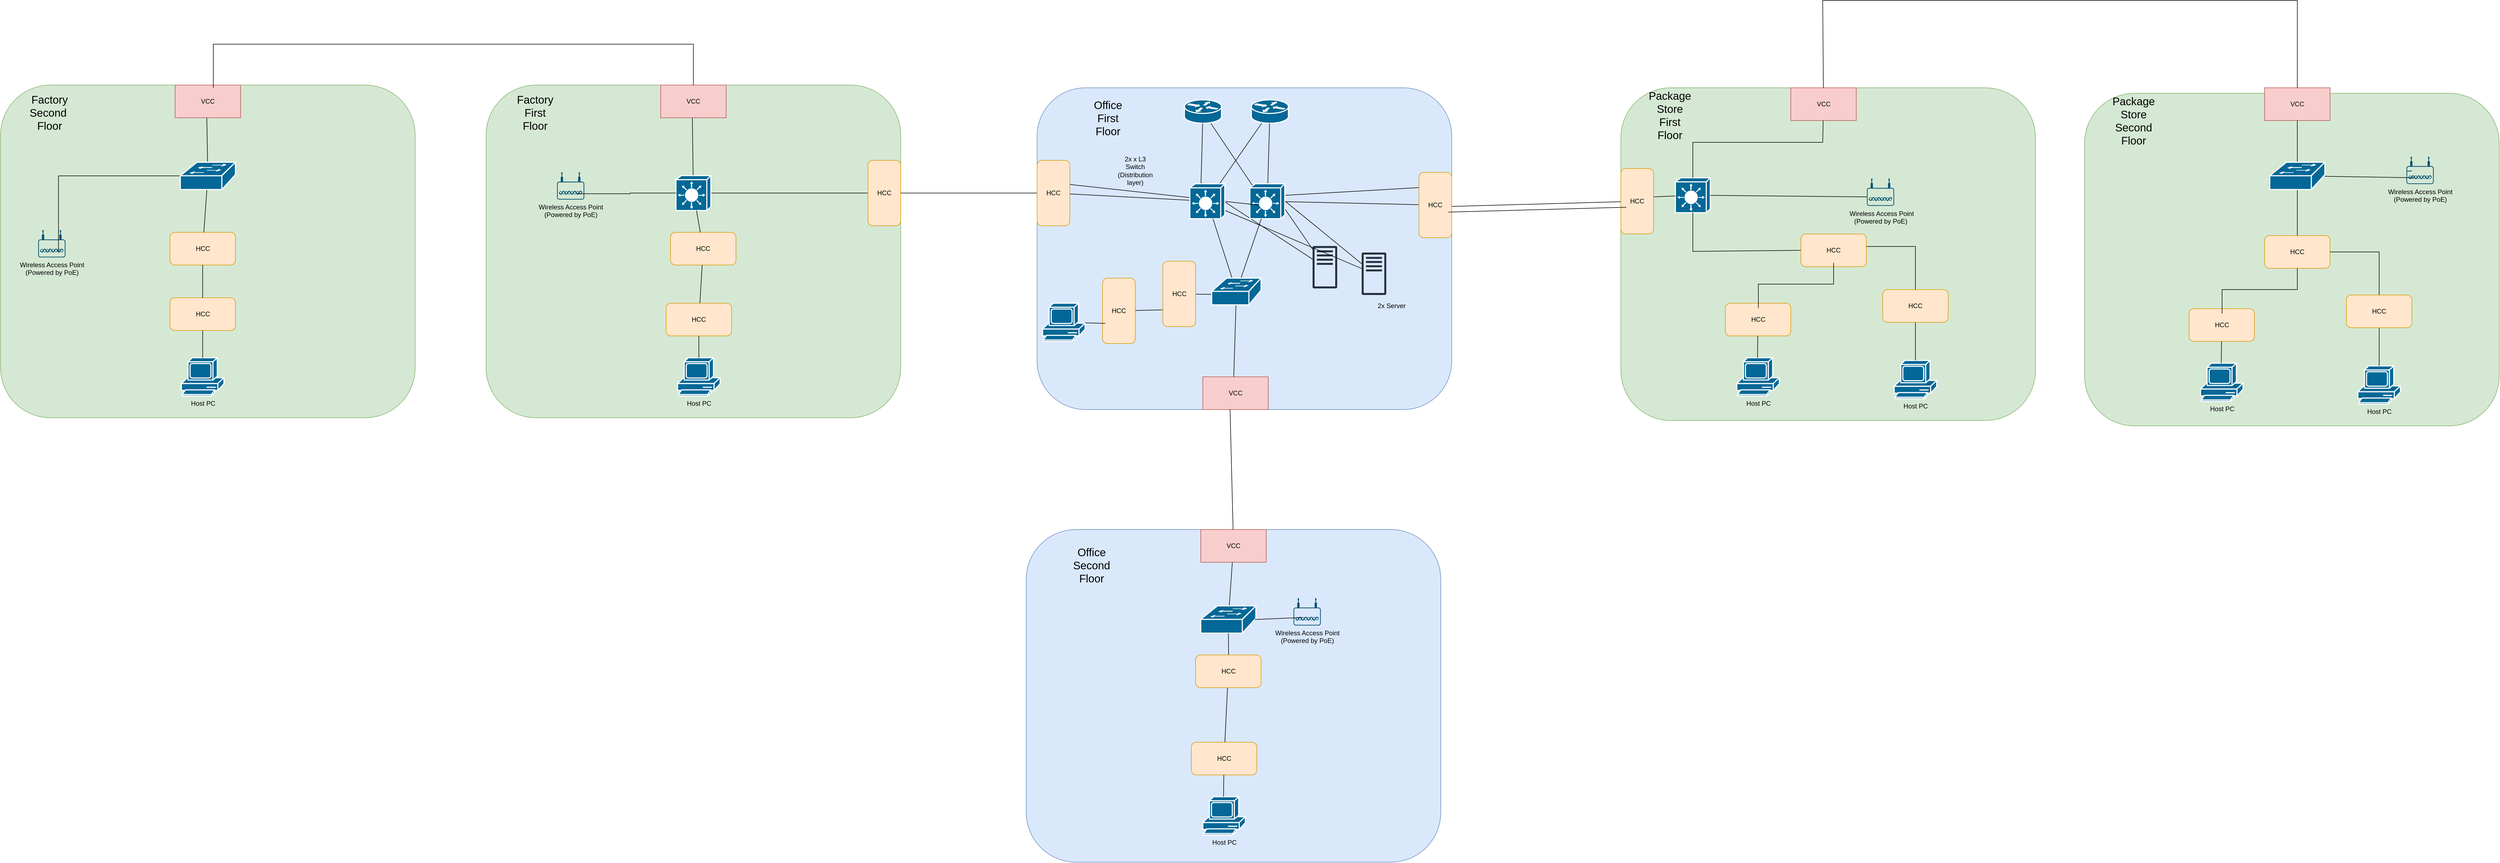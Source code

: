 <mxfile version="24.7.12">
  <diagram name="Page-1" id="TVCrLy3x2SfaSbbehY96">
    <mxGraphModel dx="4296" dy="1652" grid="1" gridSize="10" guides="1" tooltips="1" connect="1" arrows="1" fold="1" page="1" pageScale="1" pageWidth="827" pageHeight="1169" math="0" shadow="0">
      <root>
        <mxCell id="0" />
        <mxCell id="1" parent="0" />
        <mxCell id="3x_LlH8_5D73zO7Ssh2H-61" value="" style="rounded=1;whiteSpace=wrap;html=1;fillColor=#dae8fc;strokeColor=#6c8ebf;" parent="1" vertex="1">
          <mxGeometry x="-730" y="710" width="760" height="610" as="geometry" />
        </mxCell>
        <mxCell id="3x_LlH8_5D73zO7Ssh2H-1" value="" style="rounded=1;whiteSpace=wrap;html=1;fillColor=#dae8fc;strokeColor=#6c8ebf;" parent="1" vertex="1">
          <mxGeometry x="-710" y="-100" width="760" height="590" as="geometry" />
        </mxCell>
        <mxCell id="3x_LlH8_5D73zO7Ssh2H-3" value="" style="shape=mxgraph.cisco.routers.router;sketch=0;html=1;pointerEvents=1;dashed=0;fillColor=#036897;strokeColor=#ffffff;strokeWidth=2;verticalLabelPosition=bottom;verticalAlign=top;align=center;outlineConnect=0;" parent="1" vertex="1">
          <mxGeometry x="-317.3" y="-78" width="68" height="43" as="geometry" />
        </mxCell>
        <mxCell id="3x_LlH8_5D73zO7Ssh2H-7" value="2x x L3 Switch (Distribution layer)" style="text;html=1;strokeColor=none;fillColor=none;align=center;verticalAlign=middle;whiteSpace=wrap;rounded=0;" parent="1" vertex="1">
          <mxGeometry x="-560" y="36.5" width="60" height="30" as="geometry" />
        </mxCell>
        <mxCell id="3x_LlH8_5D73zO7Ssh2H-8" value="" style="endArrow=none;html=1;rounded=0;" parent="1" source="3x_LlH8_5D73zO7Ssh2H-5" target="3x_LlH8_5D73zO7Ssh2H-3" edge="1">
          <mxGeometry width="50" height="50" relative="1" as="geometry">
            <mxPoint x="-290" y="86.5" as="sourcePoint" />
            <mxPoint x="-240" y="36.5" as="targetPoint" />
          </mxGeometry>
        </mxCell>
        <mxCell id="3x_LlH8_5D73zO7Ssh2H-9" value="" style="endArrow=none;html=1;rounded=0;" parent="1" source="3x_LlH8_5D73zO7Ssh2H-6" target="3x_LlH8_5D73zO7Ssh2H-3" edge="1">
          <mxGeometry width="50" height="50" relative="1" as="geometry">
            <mxPoint x="-400" y="76" as="sourcePoint" />
            <mxPoint x="-350" y="26" as="targetPoint" />
          </mxGeometry>
        </mxCell>
        <mxCell id="3x_LlH8_5D73zO7Ssh2H-10" value="" style="sketch=0;outlineConnect=0;fontColor=#232F3E;gradientColor=none;fillColor=#232F3D;strokeColor=none;dashed=0;verticalLabelPosition=bottom;verticalAlign=top;align=center;html=1;fontSize=12;fontStyle=0;aspect=fixed;pointerEvents=1;shape=mxgraph.aws4.traditional_server;" parent="1" vertex="1">
          <mxGeometry x="-115" y="202" width="45" height="78" as="geometry" />
        </mxCell>
        <mxCell id="3x_LlH8_5D73zO7Ssh2H-11" value="" style="sketch=0;outlineConnect=0;fontColor=#232F3E;gradientColor=none;fillColor=#232F3D;strokeColor=none;dashed=0;verticalLabelPosition=bottom;verticalAlign=top;align=center;html=1;fontSize=12;fontStyle=0;aspect=fixed;pointerEvents=1;shape=mxgraph.aws4.traditional_server;" parent="1" vertex="1">
          <mxGeometry x="-205" y="190" width="45" height="78" as="geometry" />
        </mxCell>
        <mxCell id="3x_LlH8_5D73zO7Ssh2H-13" value="" style="endArrow=none;html=1;rounded=0;" parent="1" target="3x_LlH8_5D73zO7Ssh2H-10" edge="1">
          <mxGeometry width="50" height="50" relative="1" as="geometry">
            <mxPoint x="-265" y="100" as="sourcePoint" />
            <mxPoint x="-215" y="50" as="targetPoint" />
          </mxGeometry>
        </mxCell>
        <mxCell id="3x_LlH8_5D73zO7Ssh2H-14" value="" style="endArrow=none;html=1;rounded=0;" parent="1" target="3x_LlH8_5D73zO7Ssh2H-11" edge="1">
          <mxGeometry width="50" height="50" relative="1" as="geometry">
            <mxPoint x="-380" y="100" as="sourcePoint" />
            <mxPoint x="-330" y="50" as="targetPoint" />
          </mxGeometry>
        </mxCell>
        <mxCell id="3x_LlH8_5D73zO7Ssh2H-15" value="" style="endArrow=none;html=1;rounded=0;" parent="1" target="3x_LlH8_5D73zO7Ssh2H-10" edge="1">
          <mxGeometry width="50" height="50" relative="1" as="geometry">
            <mxPoint x="-370" y="123" as="sourcePoint" />
            <mxPoint x="-320" y="73" as="targetPoint" />
          </mxGeometry>
        </mxCell>
        <mxCell id="3x_LlH8_5D73zO7Ssh2H-16" value="" style="endArrow=none;html=1;rounded=0;" parent="1" target="3x_LlH8_5D73zO7Ssh2H-11" edge="1">
          <mxGeometry width="50" height="50" relative="1" as="geometry">
            <mxPoint x="-280" y="86.5" as="sourcePoint" />
            <mxPoint x="-230" y="36.5" as="targetPoint" />
          </mxGeometry>
        </mxCell>
        <mxCell id="3x_LlH8_5D73zO7Ssh2H-17" value="2x Server" style="text;html=1;strokeColor=none;fillColor=none;align=center;verticalAlign=middle;whiteSpace=wrap;rounded=0;" parent="1" vertex="1">
          <mxGeometry x="-90" y="285" width="60" height="30" as="geometry" />
        </mxCell>
        <mxCell id="3x_LlH8_5D73zO7Ssh2H-25" value="&lt;font style=&quot;font-size: 20px;&quot;&gt;Office First Floor&lt;br&gt;&lt;/font&gt;" style="text;html=1;strokeColor=none;fillColor=none;align=center;verticalAlign=middle;whiteSpace=wrap;rounded=0;" parent="1" vertex="1">
          <mxGeometry x="-610" y="-60" width="60" height="30" as="geometry" />
        </mxCell>
        <mxCell id="3x_LlH8_5D73zO7Ssh2H-39" value="VCC" style="rounded=0;whiteSpace=wrap;html=1;fillColor=#f8cecc;strokeColor=#b85450;" parent="1" vertex="1">
          <mxGeometry x="-410" y="710" width="120" height="60" as="geometry" />
        </mxCell>
        <mxCell id="3x_LlH8_5D73zO7Ssh2H-53" value="" style="endArrow=none;html=1;rounded=0;" parent="1" source="3x_LlH8_5D73zO7Ssh2H-58" target="3x_LlH8_5D73zO7Ssh2H-39" edge="1">
          <mxGeometry width="50" height="50" relative="1" as="geometry">
            <mxPoint x="-357.862" y="860" as="sourcePoint" />
            <mxPoint x="-308.5" y="770" as="targetPoint" />
          </mxGeometry>
        </mxCell>
        <mxCell id="3x_LlH8_5D73zO7Ssh2H-59" value="Host PC" style="shape=mxgraph.cisco.computers_and_peripherals.pc;sketch=0;html=1;pointerEvents=1;dashed=0;fillColor=#036897;strokeColor=#ffffff;strokeWidth=2;verticalLabelPosition=bottom;verticalAlign=top;align=center;outlineConnect=0;" parent="1" vertex="1">
          <mxGeometry x="-406.3" y="1200" width="78" height="70" as="geometry" />
        </mxCell>
        <mxCell id="3x_LlH8_5D73zO7Ssh2H-68" value="HCC" style="rounded=1;whiteSpace=wrap;html=1;fillColor=#ffe6cc;strokeColor=#d79b00;" parent="1" vertex="1">
          <mxGeometry x="-427.3" y="1100" width="120" height="60" as="geometry" />
        </mxCell>
        <mxCell id="3x_LlH8_5D73zO7Ssh2H-70" value="" style="endArrow=none;html=1;rounded=0;" parent="1" target="3x_LlH8_5D73zO7Ssh2H-68" edge="1">
          <mxGeometry width="50" height="50" relative="1" as="geometry">
            <mxPoint x="-368.3" y="1200" as="sourcePoint" />
            <mxPoint x="-318.3" y="1150" as="targetPoint" />
          </mxGeometry>
        </mxCell>
        <mxCell id="3x_LlH8_5D73zO7Ssh2H-74" value="" style="endArrow=none;html=1;rounded=0;" parent="1" target="eGqbZ_p4tbSI2-1P67m3-138" edge="1" source="3x_LlH8_5D73zO7Ssh2H-68">
          <mxGeometry width="50" height="50" relative="1" as="geometry">
            <mxPoint x="-346.3" y="1100" as="sourcePoint" />
            <mxPoint x="-291.7" y="1030" as="targetPoint" />
          </mxGeometry>
        </mxCell>
        <mxCell id="eGqbZ_p4tbSI2-1P67m3-20" value="" style="rounded=1;whiteSpace=wrap;html=1;fillColor=#d5e8d4;strokeColor=#82b366;" parent="1" vertex="1">
          <mxGeometry x="-1720" y="-105" width="760" height="610" as="geometry" />
        </mxCell>
        <mxCell id="eGqbZ_p4tbSI2-1P67m3-22" value="" style="endArrow=none;html=1;rounded=0;" parent="1" source="eGqbZ_p4tbSI2-1P67m3-23" edge="1">
          <mxGeometry width="50" height="50" relative="1" as="geometry">
            <mxPoint x="-1347.862" y="45" as="sourcePoint" />
            <mxPoint x="-1341.966" y="-45" as="targetPoint" />
          </mxGeometry>
        </mxCell>
        <mxCell id="eGqbZ_p4tbSI2-1P67m3-135" style="edgeStyle=orthogonalEdgeStyle;rounded=0;orthogonalLoop=1;jettySize=auto;html=1;endArrow=none;endFill=0;" parent="1" source="eGqbZ_p4tbSI2-1P67m3-23" target="eGqbZ_p4tbSI2-1P67m3-40" edge="1">
          <mxGeometry relative="1" as="geometry" />
        </mxCell>
        <mxCell id="eGqbZ_p4tbSI2-1P67m3-23" value="" style="shape=mxgraph.cisco.switches.layer_3_switch;sketch=0;html=1;pointerEvents=1;dashed=0;fillColor=#036897;strokeColor=#ffffff;strokeWidth=2;verticalLabelPosition=bottom;verticalAlign=top;align=center;outlineConnect=0;" parent="1" vertex="1">
          <mxGeometry x="-1372" y="61" width="64" height="64" as="geometry" />
        </mxCell>
        <mxCell id="eGqbZ_p4tbSI2-1P67m3-25" value="Host PC " style="shape=mxgraph.cisco.computers_and_peripherals.pc;sketch=0;html=1;pointerEvents=1;dashed=0;fillColor=#036897;strokeColor=#ffffff;strokeWidth=2;verticalLabelPosition=bottom;verticalAlign=top;align=center;outlineConnect=0;" parent="1" vertex="1">
          <mxGeometry x="-1369" y="395" width="78" height="70" as="geometry" />
        </mxCell>
        <mxCell id="eGqbZ_p4tbSI2-1P67m3-29" value="HCC" style="rounded=1;whiteSpace=wrap;html=1;fillColor=#ffe6cc;strokeColor=#d79b00;" parent="1" vertex="1">
          <mxGeometry x="-1390" y="295" width="120" height="60" as="geometry" />
        </mxCell>
        <mxCell id="eGqbZ_p4tbSI2-1P67m3-30" value="HCC" style="rounded=1;whiteSpace=wrap;html=1;fillColor=#ffe6cc;strokeColor=#d79b00;" parent="1" vertex="1">
          <mxGeometry x="-1382" y="165" width="120" height="60" as="geometry" />
        </mxCell>
        <mxCell id="eGqbZ_p4tbSI2-1P67m3-31" value="" style="endArrow=none;html=1;rounded=0;" parent="1" target="eGqbZ_p4tbSI2-1P67m3-29" edge="1" source="eGqbZ_p4tbSI2-1P67m3-25">
          <mxGeometry width="50" height="50" relative="1" as="geometry">
            <mxPoint x="-1422" y="395" as="sourcePoint" />
            <mxPoint x="-1372" y="345" as="targetPoint" />
          </mxGeometry>
        </mxCell>
        <mxCell id="eGqbZ_p4tbSI2-1P67m3-32" value="" style="endArrow=none;html=1;rounded=0;" parent="1" source="eGqbZ_p4tbSI2-1P67m3-23" target="eGqbZ_p4tbSI2-1P67m3-30" edge="1">
          <mxGeometry width="50" height="50" relative="1" as="geometry">
            <mxPoint x="-1429" y="198.397" as="sourcePoint" />
            <mxPoint x="-1250" y="135" as="targetPoint" />
          </mxGeometry>
        </mxCell>
        <mxCell id="eGqbZ_p4tbSI2-1P67m3-35" value="" style="endArrow=none;html=1;rounded=0;" parent="1" target="eGqbZ_p4tbSI2-1P67m3-30" edge="1" source="eGqbZ_p4tbSI2-1P67m3-29">
          <mxGeometry width="50" height="50" relative="1" as="geometry">
            <mxPoint x="-1400" y="295" as="sourcePoint" />
            <mxPoint x="-1350" y="245" as="targetPoint" />
          </mxGeometry>
        </mxCell>
        <mxCell id="eGqbZ_p4tbSI2-1P67m3-40" value="HCC" style="rounded=1;whiteSpace=wrap;html=1;fillColor=#ffe6cc;strokeColor=#d79b00;direction=south;" parent="1" vertex="1">
          <mxGeometry x="-1020" y="33" width="60" height="120" as="geometry" />
        </mxCell>
        <mxCell id="eGqbZ_p4tbSI2-1P67m3-42" value="&lt;div&gt;&lt;font style=&quot;font-size: 20px;&quot;&gt;Office Second Floor&lt;/font&gt;&lt;/div&gt;" style="text;html=1;strokeColor=none;fillColor=none;align=center;verticalAlign=middle;whiteSpace=wrap;rounded=0;" parent="1" vertex="1">
          <mxGeometry x="-640" y="760" width="60" height="30" as="geometry" />
        </mxCell>
        <mxCell id="eGqbZ_p4tbSI2-1P67m3-43" value="&lt;font style=&quot;font-size: 20px;&quot;&gt;Factory First Floor&lt;br&gt;&lt;/font&gt;" style="text;html=1;align=center;verticalAlign=middle;whiteSpace=wrap;rounded=0;" parent="1" vertex="1">
          <mxGeometry x="-1660" y="-70" width="60" height="30" as="geometry" />
        </mxCell>
        <mxCell id="eGqbZ_p4tbSI2-1P67m3-46" value="&lt;div&gt;Wireless Access Point&lt;/div&gt;&lt;div&gt;(Powered by PoE) &lt;br&gt;&lt;/div&gt;" style="points=[[0.03,0.36,0],[0.18,0,0],[0.5,0.34,0],[0.82,0,0],[0.97,0.36,0],[1,0.67,0],[0.975,0.975,0],[0.5,1,0],[0.025,0.975,0],[0,0.67,0]];verticalLabelPosition=bottom;sketch=0;html=1;verticalAlign=top;aspect=fixed;align=center;pointerEvents=1;shape=mxgraph.cisco19.wireless_access_point;fillColor=#005073;strokeColor=none;" parent="1" vertex="1">
          <mxGeometry x="-1590" y="55" width="50" height="50" as="geometry" />
        </mxCell>
        <mxCell id="eGqbZ_p4tbSI2-1P67m3-47" style="edgeStyle=orthogonalEdgeStyle;rounded=0;orthogonalLoop=1;jettySize=auto;html=1;entryX=0.744;entryY=0.784;entryDx=0;entryDy=0;entryPerimeter=0;endArrow=none;endFill=0;" parent="1" source="eGqbZ_p4tbSI2-1P67m3-23" target="eGqbZ_p4tbSI2-1P67m3-46" edge="1">
          <mxGeometry relative="1" as="geometry">
            <mxPoint x="-1530" y="200" as="sourcePoint" />
          </mxGeometry>
        </mxCell>
        <mxCell id="eGqbZ_p4tbSI2-1P67m3-131" style="edgeStyle=orthogonalEdgeStyle;rounded=0;orthogonalLoop=1;jettySize=auto;html=1;endArrow=none;endFill=0;" parent="1" source="eGqbZ_p4tbSI2-1P67m3-39" target="eGqbZ_p4tbSI2-1P67m3-40" edge="1">
          <mxGeometry relative="1" as="geometry" />
        </mxCell>
        <mxCell id="eGqbZ_p4tbSI2-1P67m3-49" value="" style="endArrow=none;html=1;rounded=0;" parent="1" source="eGqbZ_p4tbSI2-1P67m3-39" target="3x_LlH8_5D73zO7Ssh2H-6" edge="1">
          <mxGeometry width="50" height="50" relative="1" as="geometry">
            <mxPoint x="-660" y="97" as="sourcePoint" />
            <mxPoint x="-610" y="47" as="targetPoint" />
          </mxGeometry>
        </mxCell>
        <mxCell id="eGqbZ_p4tbSI2-1P67m3-55" value="" style="rounded=1;whiteSpace=wrap;html=1;fillColor=#d5e8d4;strokeColor=#82b366;" parent="1" vertex="1">
          <mxGeometry x="360" y="-100" width="760" height="610" as="geometry" />
        </mxCell>
        <mxCell id="eGqbZ_p4tbSI2-1P67m3-57" value="" style="shape=mxgraph.cisco.switches.layer_3_switch;sketch=0;html=1;pointerEvents=1;dashed=0;fillColor=#036897;strokeColor=#ffffff;strokeWidth=2;verticalLabelPosition=bottom;verticalAlign=top;align=center;outlineConnect=0;" parent="1" vertex="1">
          <mxGeometry x="460" y="65" width="64" height="64" as="geometry" />
        </mxCell>
        <mxCell id="eGqbZ_p4tbSI2-1P67m3-59" value="Host PC " style="shape=mxgraph.cisco.computers_and_peripherals.pc;sketch=0;html=1;pointerEvents=1;dashed=0;fillColor=#036897;strokeColor=#ffffff;strokeWidth=2;verticalLabelPosition=bottom;verticalAlign=top;align=center;outlineConnect=0;" parent="1" vertex="1">
          <mxGeometry x="572.5" y="395" width="78" height="70" as="geometry" />
        </mxCell>
        <mxCell id="eGqbZ_p4tbSI2-1P67m3-60" value="" style="endArrow=none;html=1;rounded=0;exitX=0;exitY=0.5;exitDx=0;exitDy=0;" parent="1" source="eGqbZ_p4tbSI2-1P67m3-61" target="eGqbZ_p4tbSI2-1P67m3-57" edge="1">
          <mxGeometry width="50" height="50" relative="1" as="geometry">
            <mxPoint x="671" y="114" as="sourcePoint" />
            <mxPoint x="721" y="64" as="targetPoint" />
            <Array as="points">
              <mxPoint x="492" y="200" />
            </Array>
          </mxGeometry>
        </mxCell>
        <mxCell id="eGqbZ_p4tbSI2-1P67m3-61" value="HCC" style="rounded=1;whiteSpace=wrap;html=1;fillColor=#ffe6cc;strokeColor=#d79b00;" parent="1" vertex="1">
          <mxGeometry x="690" y="168" width="120" height="60" as="geometry" />
        </mxCell>
        <mxCell id="eGqbZ_p4tbSI2-1P67m3-63" value="HCC" style="rounded=1;whiteSpace=wrap;html=1;fillColor=#ffe6cc;strokeColor=#d79b00;" parent="1" vertex="1">
          <mxGeometry x="551.5" y="295" width="120" height="60" as="geometry" />
        </mxCell>
        <mxCell id="eGqbZ_p4tbSI2-1P67m3-65" value="" style="endArrow=none;html=1;rounded=0;" parent="1" target="eGqbZ_p4tbSI2-1P67m3-63" edge="1">
          <mxGeometry width="50" height="50" relative="1" as="geometry">
            <mxPoint x="610.5" y="395" as="sourcePoint" />
            <mxPoint x="660.5" y="345" as="targetPoint" />
          </mxGeometry>
        </mxCell>
        <mxCell id="eGqbZ_p4tbSI2-1P67m3-67" value="Host PC" style="shape=mxgraph.cisco.computers_and_peripherals.pc;sketch=0;html=1;pointerEvents=1;dashed=0;fillColor=#036897;strokeColor=#ffffff;strokeWidth=2;verticalLabelPosition=bottom;verticalAlign=top;align=center;outlineConnect=0;" parent="1" vertex="1">
          <mxGeometry x="861" y="400" width="78" height="70" as="geometry" />
        </mxCell>
        <mxCell id="eGqbZ_p4tbSI2-1P67m3-68" value="" style="endArrow=none;html=1;rounded=0;" parent="1" source="eGqbZ_p4tbSI2-1P67m3-70" target="eGqbZ_p4tbSI2-1P67m3-67" edge="1">
          <mxGeometry width="50" height="50" relative="1" as="geometry">
            <mxPoint x="991" y="211" as="sourcePoint" />
            <mxPoint x="1041" y="161" as="targetPoint" />
          </mxGeometry>
        </mxCell>
        <mxCell id="eGqbZ_p4tbSI2-1P67m3-69" value="" style="endArrow=none;html=1;rounded=0;exitX=0.505;exitY=0.151;exitDx=0;exitDy=0;exitPerimeter=0;" parent="1" source="eGqbZ_p4tbSI2-1P67m3-63" edge="1">
          <mxGeometry width="50" height="50" relative="1" as="geometry">
            <mxPoint x="691" y="291" as="sourcePoint" />
            <mxPoint x="750" y="221" as="targetPoint" />
            <Array as="points">
              <mxPoint x="612" y="260" />
              <mxPoint x="750" y="260" />
            </Array>
          </mxGeometry>
        </mxCell>
        <mxCell id="eGqbZ_p4tbSI2-1P67m3-70" value="HCC" style="rounded=1;whiteSpace=wrap;html=1;fillColor=#ffe6cc;strokeColor=#d79b00;" parent="1" vertex="1">
          <mxGeometry x="840" y="270" width="120" height="60" as="geometry" />
        </mxCell>
        <mxCell id="eGqbZ_p4tbSI2-1P67m3-71" value="" style="endArrow=none;html=1;rounded=0;" parent="1" target="eGqbZ_p4tbSI2-1P67m3-70" edge="1">
          <mxGeometry width="50" height="50" relative="1" as="geometry">
            <mxPoint x="810" y="191" as="sourcePoint" />
            <mxPoint x="879" y="141" as="targetPoint" />
            <Array as="points">
              <mxPoint x="900" y="191" />
            </Array>
          </mxGeometry>
        </mxCell>
        <mxCell id="eGqbZ_p4tbSI2-1P67m3-72" value="HCC" style="rounded=1;whiteSpace=wrap;html=1;fillColor=#ffe6cc;strokeColor=#d79b00;direction=south;" parent="1" vertex="1">
          <mxGeometry x="360" y="48" width="60" height="120" as="geometry" />
        </mxCell>
        <mxCell id="eGqbZ_p4tbSI2-1P67m3-74" value="&lt;div&gt;&lt;font style=&quot;font-size: 20px;&quot;&gt;Package Store First Floor&lt;/font&gt;&lt;/div&gt;" style="text;html=1;align=center;verticalAlign=middle;whiteSpace=wrap;rounded=0;" parent="1" vertex="1">
          <mxGeometry x="420" y="-65" width="60" height="30" as="geometry" />
        </mxCell>
        <mxCell id="eGqbZ_p4tbSI2-1P67m3-75" value="&lt;div&gt;&amp;nbsp;Wireless Access Point&lt;/div&gt;&lt;div&gt;(Powered by PoE) &lt;br&gt;&lt;/div&gt;" style="points=[[0.03,0.36,0],[0.18,0,0],[0.5,0.34,0],[0.82,0,0],[0.97,0.36,0],[1,0.67,0],[0.975,0.975,0],[0.5,1,0],[0.025,0.975,0],[0,0.67,0]];verticalLabelPosition=bottom;sketch=0;html=1;verticalAlign=top;aspect=fixed;align=center;pointerEvents=1;shape=mxgraph.cisco19.wireless_access_point;fillColor=#005073;strokeColor=none;" parent="1" vertex="1">
          <mxGeometry x="811" y="66.5" width="50" height="50" as="geometry" />
        </mxCell>
        <mxCell id="eGqbZ_p4tbSI2-1P67m3-79" value="" style="endArrow=none;html=1;rounded=0;entryX=0;entryY=0.67;entryDx=0;entryDy=0;entryPerimeter=0;" parent="1" edge="1" target="eGqbZ_p4tbSI2-1P67m3-75" source="eGqbZ_p4tbSI2-1P67m3-57">
          <mxGeometry width="50" height="50" relative="1" as="geometry">
            <mxPoint x="626.9" y="180" as="sourcePoint" />
            <mxPoint x="819.1" y="64.4" as="targetPoint" />
          </mxGeometry>
        </mxCell>
        <mxCell id="eGqbZ_p4tbSI2-1P67m3-80" value="" style="endArrow=none;html=1;rounded=0;" parent="1" source="eGqbZ_p4tbSI2-1P67m3-72" target="eGqbZ_p4tbSI2-1P67m3-57" edge="1">
          <mxGeometry width="50" height="50" relative="1" as="geometry">
            <mxPoint x="750" y="260" as="sourcePoint" />
            <mxPoint x="800" y="210" as="targetPoint" />
            <Array as="points">
              <mxPoint x="420" y="100" />
            </Array>
          </mxGeometry>
        </mxCell>
        <mxCell id="eGqbZ_p4tbSI2-1P67m3-81" value="" style="endArrow=none;html=1;rounded=0;" parent="1" target="eGqbZ_p4tbSI2-1P67m3-72" edge="1">
          <mxGeometry width="50" height="50" relative="1" as="geometry">
            <mxPoint x="34" y="118" as="sourcePoint" />
            <mxPoint x="84" y="68" as="targetPoint" />
          </mxGeometry>
        </mxCell>
        <mxCell id="eGqbZ_p4tbSI2-1P67m3-83" value="VCC" style="rounded=0;whiteSpace=wrap;html=1;fillColor=#f8cecc;strokeColor=#b85450;" parent="1" vertex="1">
          <mxGeometry x="671.5" y="-100" width="120" height="60" as="geometry" />
        </mxCell>
        <mxCell id="eGqbZ_p4tbSI2-1P67m3-84" value="" style="endArrow=none;html=1;rounded=0;" parent="1" source="eGqbZ_p4tbSI2-1P67m3-57" target="eGqbZ_p4tbSI2-1P67m3-83" edge="1">
          <mxGeometry width="50" height="50" relative="1" as="geometry">
            <mxPoint x="621.5" y="43" as="sourcePoint" />
            <mxPoint x="671.5" y="-7" as="targetPoint" />
            <Array as="points">
              <mxPoint x="492" />
              <mxPoint x="730" />
            </Array>
          </mxGeometry>
        </mxCell>
        <mxCell id="eGqbZ_p4tbSI2-1P67m3-85" value="" style="rounded=1;whiteSpace=wrap;html=1;fillColor=#d5e8d4;strokeColor=#82b366;" parent="1" vertex="1">
          <mxGeometry x="1210" y="-90" width="760" height="610" as="geometry" />
        </mxCell>
        <mxCell id="eGqbZ_p4tbSI2-1P67m3-88" value="Host PC " style="shape=mxgraph.cisco.computers_and_peripherals.pc;sketch=0;html=1;pointerEvents=1;dashed=0;fillColor=#036897;strokeColor=#ffffff;strokeWidth=2;verticalLabelPosition=bottom;verticalAlign=top;align=center;outlineConnect=0;" parent="1" vertex="1">
          <mxGeometry x="1422.5" y="405" width="78" height="70" as="geometry" />
        </mxCell>
        <mxCell id="eGqbZ_p4tbSI2-1P67m3-92" value="HCC" style="rounded=1;whiteSpace=wrap;html=1;fillColor=#ffe6cc;strokeColor=#d79b00;" parent="1" vertex="1">
          <mxGeometry x="1401.5" y="305" width="120" height="60" as="geometry" />
        </mxCell>
        <mxCell id="eGqbZ_p4tbSI2-1P67m3-93" value="HCC" style="rounded=1;whiteSpace=wrap;html=1;fillColor=#ffe6cc;strokeColor=#d79b00;" parent="1" vertex="1">
          <mxGeometry x="1540" y="171" width="120" height="60" as="geometry" />
        </mxCell>
        <mxCell id="eGqbZ_p4tbSI2-1P67m3-94" value="" style="endArrow=none;html=1;rounded=0;" parent="1" target="eGqbZ_p4tbSI2-1P67m3-92" edge="1">
          <mxGeometry width="50" height="50" relative="1" as="geometry">
            <mxPoint x="1460.5" y="405" as="sourcePoint" />
            <mxPoint x="1510.5" y="355" as="targetPoint" />
          </mxGeometry>
        </mxCell>
        <mxCell id="eGqbZ_p4tbSI2-1P67m3-95" value="" style="endArrow=none;html=1;rounded=0;" parent="1" source="eGqbZ_p4tbSI2-1P67m3-87" target="eGqbZ_p4tbSI2-1P67m3-93" edge="1">
          <mxGeometry width="50" height="50" relative="1" as="geometry">
            <mxPoint x="1641" y="191" as="sourcePoint" />
            <mxPoint x="1691" y="141" as="targetPoint" />
          </mxGeometry>
        </mxCell>
        <mxCell id="eGqbZ_p4tbSI2-1P67m3-96" value="Host PC" style="shape=mxgraph.cisco.computers_and_peripherals.pc;sketch=0;html=1;pointerEvents=1;dashed=0;fillColor=#036897;strokeColor=#ffffff;strokeWidth=2;verticalLabelPosition=bottom;verticalAlign=top;align=center;outlineConnect=0;" parent="1" vertex="1">
          <mxGeometry x="1711" y="410" width="78" height="70" as="geometry" />
        </mxCell>
        <mxCell id="eGqbZ_p4tbSI2-1P67m3-97" value="" style="endArrow=none;html=1;rounded=0;" parent="1" source="eGqbZ_p4tbSI2-1P67m3-99" target="eGqbZ_p4tbSI2-1P67m3-96" edge="1">
          <mxGeometry width="50" height="50" relative="1" as="geometry">
            <mxPoint x="1841" y="221" as="sourcePoint" />
            <mxPoint x="1891" y="171" as="targetPoint" />
          </mxGeometry>
        </mxCell>
        <mxCell id="eGqbZ_p4tbSI2-1P67m3-98" value="" style="endArrow=none;html=1;rounded=0;exitX=0.505;exitY=0.151;exitDx=0;exitDy=0;exitPerimeter=0;" parent="1" source="eGqbZ_p4tbSI2-1P67m3-92" target="eGqbZ_p4tbSI2-1P67m3-93" edge="1">
          <mxGeometry width="50" height="50" relative="1" as="geometry">
            <mxPoint x="1541" y="301" as="sourcePoint" />
            <mxPoint x="1591" y="251" as="targetPoint" />
            <Array as="points">
              <mxPoint x="1462" y="270" />
              <mxPoint x="1600" y="270" />
            </Array>
          </mxGeometry>
        </mxCell>
        <mxCell id="eGqbZ_p4tbSI2-1P67m3-99" value="HCC" style="rounded=1;whiteSpace=wrap;html=1;fillColor=#ffe6cc;strokeColor=#d79b00;" parent="1" vertex="1">
          <mxGeometry x="1690" y="280" width="120" height="60" as="geometry" />
        </mxCell>
        <mxCell id="eGqbZ_p4tbSI2-1P67m3-100" value="" style="endArrow=none;html=1;rounded=0;" parent="1" source="eGqbZ_p4tbSI2-1P67m3-93" target="eGqbZ_p4tbSI2-1P67m3-99" edge="1">
          <mxGeometry width="50" height="50" relative="1" as="geometry">
            <mxPoint x="1679" y="201" as="sourcePoint" />
            <mxPoint x="1729" y="151" as="targetPoint" />
            <Array as="points">
              <mxPoint x="1750" y="201" />
            </Array>
          </mxGeometry>
        </mxCell>
        <mxCell id="eGqbZ_p4tbSI2-1P67m3-102" value="&lt;div&gt;&lt;font style=&quot;font-size: 20px;&quot;&gt;Package Store Second Floor&lt;/font&gt;&lt;/div&gt;" style="text;html=1;align=center;verticalAlign=middle;whiteSpace=wrap;rounded=0;" parent="1" vertex="1">
          <mxGeometry x="1270" y="-55" width="60" height="30" as="geometry" />
        </mxCell>
        <mxCell id="eGqbZ_p4tbSI2-1P67m3-104" value="" style="endArrow=none;html=1;rounded=0;entryX=0.264;entryY=0.768;entryDx=0;entryDy=0;entryPerimeter=0;" parent="1" source="eGqbZ_p4tbSI2-1P67m3-103" edge="1">
          <mxGeometry width="50" height="50" relative="1" as="geometry">
            <mxPoint x="1617.8" y="168" as="sourcePoint" />
            <mxPoint x="1810" y="52.4" as="targetPoint" />
          </mxGeometry>
        </mxCell>
        <mxCell id="eGqbZ_p4tbSI2-1P67m3-106" value="VCC" style="rounded=0;whiteSpace=wrap;html=1;fillColor=#f8cecc;strokeColor=#b85450;" parent="1" vertex="1">
          <mxGeometry x="1540" y="-100" width="120" height="60" as="geometry" />
        </mxCell>
        <mxCell id="eGqbZ_p4tbSI2-1P67m3-108" value="" style="endArrow=none;html=1;rounded=0;" parent="1" target="eGqbZ_p4tbSI2-1P67m3-106" edge="1" source="eGqbZ_p4tbSI2-1P67m3-87">
          <mxGeometry width="50" height="50" relative="1" as="geometry">
            <mxPoint x="1590.5" y="43.5" as="sourcePoint" />
            <mxPoint x="1640.5" y="-6.5" as="targetPoint" />
          </mxGeometry>
        </mxCell>
        <mxCell id="eGqbZ_p4tbSI2-1P67m3-109" value="" style="endArrow=none;html=1;rounded=0;" parent="1" target="eGqbZ_p4tbSI2-1P67m3-106" edge="1" source="eGqbZ_p4tbSI2-1P67m3-83">
          <mxGeometry width="50" height="50" relative="1" as="geometry">
            <mxPoint x="725" y="-110" as="sourcePoint" />
            <mxPoint x="775" y="-160" as="targetPoint" />
            <Array as="points">
              <mxPoint x="730" y="-260" />
              <mxPoint x="1600" y="-260" />
            </Array>
          </mxGeometry>
        </mxCell>
        <mxCell id="eGqbZ_p4tbSI2-1P67m3-110" value="" style="rounded=1;whiteSpace=wrap;html=1;fillColor=#d5e8d4;strokeColor=#82b366;" parent="1" vertex="1">
          <mxGeometry x="-2610" y="-105" width="760" height="610" as="geometry" />
        </mxCell>
        <mxCell id="eGqbZ_p4tbSI2-1P67m3-111" value="" style="endArrow=none;html=1;rounded=0;" parent="1" edge="1" source="eGqbZ_p4tbSI2-1P67m3-113">
          <mxGeometry width="50" height="50" relative="1" as="geometry">
            <mxPoint x="-2237.862" y="45" as="sourcePoint" />
            <mxPoint x="-2231.966" y="-45" as="targetPoint" />
          </mxGeometry>
        </mxCell>
        <mxCell id="eGqbZ_p4tbSI2-1P67m3-114" value="Host PC " style="shape=mxgraph.cisco.computers_and_peripherals.pc;sketch=0;html=1;pointerEvents=1;dashed=0;fillColor=#036897;strokeColor=#ffffff;strokeWidth=2;verticalLabelPosition=bottom;verticalAlign=top;align=center;outlineConnect=0;" parent="1" vertex="1">
          <mxGeometry x="-2278.5" y="395" width="78" height="70" as="geometry" />
        </mxCell>
        <mxCell id="eGqbZ_p4tbSI2-1P67m3-118" value="HCC" style="rounded=1;whiteSpace=wrap;html=1;fillColor=#ffe6cc;strokeColor=#d79b00;" parent="1" vertex="1">
          <mxGeometry x="-2299.5" y="285" width="120" height="60" as="geometry" />
        </mxCell>
        <mxCell id="eGqbZ_p4tbSI2-1P67m3-119" value="HCC" style="rounded=1;whiteSpace=wrap;html=1;fillColor=#ffe6cc;strokeColor=#d79b00;" parent="1" vertex="1">
          <mxGeometry x="-2299.5" y="165" width="120" height="60" as="geometry" />
        </mxCell>
        <mxCell id="eGqbZ_p4tbSI2-1P67m3-120" value="" style="endArrow=none;html=1;rounded=0;" parent="1" target="eGqbZ_p4tbSI2-1P67m3-118" edge="1" source="eGqbZ_p4tbSI2-1P67m3-114">
          <mxGeometry width="50" height="50" relative="1" as="geometry">
            <mxPoint x="-2312" y="395" as="sourcePoint" />
            <mxPoint x="-2262" y="345" as="targetPoint" />
          </mxGeometry>
        </mxCell>
        <mxCell id="eGqbZ_p4tbSI2-1P67m3-121" value="" style="endArrow=none;html=1;rounded=0;" parent="1" source="eGqbZ_p4tbSI2-1P67m3-113" target="eGqbZ_p4tbSI2-1P67m3-119" edge="1">
          <mxGeometry width="50" height="50" relative="1" as="geometry">
            <mxPoint x="-2190" y="185" as="sourcePoint" />
            <mxPoint x="-2140" y="135" as="targetPoint" />
          </mxGeometry>
        </mxCell>
        <mxCell id="eGqbZ_p4tbSI2-1P67m3-124" value="" style="endArrow=none;html=1;rounded=0;" parent="1" target="eGqbZ_p4tbSI2-1P67m3-119" edge="1" source="eGqbZ_p4tbSI2-1P67m3-118">
          <mxGeometry width="50" height="50" relative="1" as="geometry">
            <mxPoint x="-2290" y="295" as="sourcePoint" />
            <mxPoint x="-2240" y="245" as="targetPoint" />
          </mxGeometry>
        </mxCell>
        <mxCell id="eGqbZ_p4tbSI2-1P67m3-128" value="&lt;font style=&quot;font-size: 20px;&quot;&gt;Factory Second&amp;nbsp; Floor&lt;br&gt;&lt;/font&gt;" style="text;html=1;align=center;verticalAlign=middle;whiteSpace=wrap;rounded=0;" parent="1" vertex="1">
          <mxGeometry x="-2550" y="-70" width="60" height="30" as="geometry" />
        </mxCell>
        <mxCell id="eGqbZ_p4tbSI2-1P67m3-129" value="&lt;div&gt;Wireless Access Point&lt;/div&gt;&lt;div&gt;(Powered by PoE) &lt;br&gt;&lt;/div&gt;" style="points=[[0.03,0.36,0],[0.18,0,0],[0.5,0.34,0],[0.82,0,0],[0.97,0.36,0],[1,0.67,0],[0.975,0.975,0],[0.5,1,0],[0.025,0.975,0],[0,0.67,0]];verticalLabelPosition=bottom;sketch=0;html=1;verticalAlign=top;aspect=fixed;align=center;pointerEvents=1;shape=mxgraph.cisco19.wireless_access_point;fillColor=#005073;strokeColor=none;" parent="1" vertex="1">
          <mxGeometry x="-2541" y="161" width="50" height="50" as="geometry" />
        </mxCell>
        <mxCell id="eGqbZ_p4tbSI2-1P67m3-130" style="edgeStyle=orthogonalEdgeStyle;rounded=0;orthogonalLoop=1;jettySize=auto;html=1;entryX=0.744;entryY=0.784;entryDx=0;entryDy=0;entryPerimeter=0;endArrow=none;endFill=0;" parent="1" source="eGqbZ_p4tbSI2-1P67m3-113" target="eGqbZ_p4tbSI2-1P67m3-129" edge="1">
          <mxGeometry relative="1" as="geometry" />
        </mxCell>
        <mxCell id="eGqbZ_p4tbSI2-1P67m3-132" value="VCC" style="rounded=0;whiteSpace=wrap;html=1;fillColor=#f8cecc;strokeColor=#b85450;" parent="1" vertex="1">
          <mxGeometry x="-1400" y="-105" width="120" height="60" as="geometry" />
        </mxCell>
        <mxCell id="eGqbZ_p4tbSI2-1P67m3-133" value="VCC" style="rounded=0;whiteSpace=wrap;html=1;fillColor=#f8cecc;strokeColor=#b85450;" parent="1" vertex="1">
          <mxGeometry x="-2290" y="-105" width="120" height="60" as="geometry" />
        </mxCell>
        <mxCell id="eGqbZ_p4tbSI2-1P67m3-134" value="" style="endArrow=none;html=1;rounded=0;" parent="1" target="eGqbZ_p4tbSI2-1P67m3-132" edge="1">
          <mxGeometry width="50" height="50" relative="1" as="geometry">
            <mxPoint x="-2220" y="-100" as="sourcePoint" />
            <mxPoint x="-2170" y="-150" as="targetPoint" />
            <Array as="points">
              <mxPoint x="-2220" y="-180" />
              <mxPoint x="-1340" y="-180" />
            </Array>
          </mxGeometry>
        </mxCell>
        <mxCell id="eGqbZ_p4tbSI2-1P67m3-136" value="" style="endArrow=none;html=1;rounded=0;" parent="1" source="3x_LlH8_5D73zO7Ssh2H-5" target="eGqbZ_p4tbSI2-1P67m3-78" edge="1">
          <mxGeometry width="50" height="50" relative="1" as="geometry">
            <mxPoint x="-270" y="125" as="sourcePoint" />
            <mxPoint x="-220" y="75" as="targetPoint" />
          </mxGeometry>
        </mxCell>
        <mxCell id="eGqbZ_p4tbSI2-1P67m3-137" value="" style="endArrow=none;html=1;rounded=0;" parent="1" target="3x_LlH8_5D73zO7Ssh2H-58" edge="1">
          <mxGeometry width="50" height="50" relative="1" as="geometry">
            <mxPoint x="-357.862" y="860" as="sourcePoint" />
            <mxPoint x="-352" y="770" as="targetPoint" />
          </mxGeometry>
        </mxCell>
        <mxCell id="3x_LlH8_5D73zO7Ssh2H-58" value="" style="shape=mxgraph.cisco.switches.workgroup_switch;sketch=0;html=1;pointerEvents=1;dashed=0;fillColor=#036897;strokeColor=#ffffff;strokeWidth=2;verticalLabelPosition=bottom;verticalAlign=top;align=center;outlineConnect=0;" parent="1" vertex="1">
          <mxGeometry x="-410" y="850" width="101" height="50" as="geometry" />
        </mxCell>
        <mxCell id="eGqbZ_p4tbSI2-1P67m3-138" value="HCC" style="rounded=1;whiteSpace=wrap;html=1;fillColor=#ffe6cc;strokeColor=#d79b00;" parent="1" vertex="1">
          <mxGeometry x="-419.5" y="940" width="120" height="60" as="geometry" />
        </mxCell>
        <mxCell id="eGqbZ_p4tbSI2-1P67m3-143" value="" style="endArrow=none;html=1;rounded=0;" parent="1" target="3x_LlH8_5D73zO7Ssh2H-58" edge="1">
          <mxGeometry width="50" height="50" relative="1" as="geometry">
            <mxPoint x="-359" y="940" as="sourcePoint" />
            <mxPoint x="-309" y="890" as="targetPoint" />
          </mxGeometry>
        </mxCell>
        <mxCell id="eGqbZ_p4tbSI2-1P67m3-144" value="&lt;div&gt;Wireless Access Point &lt;br&gt;&lt;/div&gt;&lt;div&gt;(Powered by PoE)&lt;br&gt;&lt;/div&gt;" style="points=[[0.03,0.36,0],[0.18,0,0],[0.5,0.34,0],[0.82,0,0],[0.97,0.36,0],[1,0.67,0],[0.975,0.975,0],[0.5,1,0],[0.025,0.975,0],[0,0.67,0]];verticalLabelPosition=bottom;sketch=0;html=1;verticalAlign=top;aspect=fixed;align=center;pointerEvents=1;shape=mxgraph.cisco19.wireless_access_point;fillColor=#005073;strokeColor=none;" parent="1" vertex="1">
          <mxGeometry x="-240" y="836" width="50" height="50" as="geometry" />
        </mxCell>
        <mxCell id="eGqbZ_p4tbSI2-1P67m3-146" value="" style="endArrow=none;html=1;rounded=0;exitX=0.98;exitY=0.5;exitDx=0;exitDy=0;exitPerimeter=0;entryX=0.313;entryY=0.707;entryDx=0;entryDy=0;entryPerimeter=0;" parent="1" source="3x_LlH8_5D73zO7Ssh2H-58" target="eGqbZ_p4tbSI2-1P67m3-144" edge="1">
          <mxGeometry width="50" height="50" relative="1" as="geometry">
            <mxPoint x="-380" y="1070" as="sourcePoint" />
            <mxPoint x="-330" y="1020" as="targetPoint" />
          </mxGeometry>
        </mxCell>
        <mxCell id="eGqbZ_p4tbSI2-1P67m3-148" value="" style="shape=mxgraph.cisco.routers.router;sketch=0;html=1;pointerEvents=1;dashed=0;fillColor=#036897;strokeColor=#ffffff;strokeWidth=2;verticalLabelPosition=bottom;verticalAlign=top;align=center;outlineConnect=0;" parent="1" vertex="1">
          <mxGeometry x="-440" y="-78" width="68" height="43" as="geometry" />
        </mxCell>
        <mxCell id="eGqbZ_p4tbSI2-1P67m3-149" value="" style="endArrow=none;html=1;rounded=0;" parent="1" target="eGqbZ_p4tbSI2-1P67m3-148" edge="1">
          <mxGeometry width="50" height="50" relative="1" as="geometry">
            <mxPoint x="-410" y="93" as="sourcePoint" />
            <mxPoint x="-360" y="43" as="targetPoint" />
          </mxGeometry>
        </mxCell>
        <mxCell id="eGqbZ_p4tbSI2-1P67m3-150" value="" style="endArrow=none;html=1;rounded=0;" parent="1" target="eGqbZ_p4tbSI2-1P67m3-148" edge="1">
          <mxGeometry width="50" height="50" relative="1" as="geometry">
            <mxPoint x="-306" y="93" as="sourcePoint" />
            <mxPoint x="-256" y="43" as="targetPoint" />
          </mxGeometry>
        </mxCell>
        <mxCell id="eGqbZ_p4tbSI2-1P67m3-151" value="" style="endArrow=none;html=1;rounded=0;" parent="1" edge="1">
          <mxGeometry width="50" height="50" relative="1" as="geometry">
            <mxPoint x="-270" y="98" as="sourcePoint" />
            <mxPoint x="7" y="82" as="targetPoint" />
          </mxGeometry>
        </mxCell>
        <mxCell id="3x_LlH8_5D73zO7Ssh2H-5" value="" style="shape=mxgraph.cisco.switches.layer_3_switch;sketch=0;html=1;pointerEvents=1;dashed=0;fillColor=#036897;strokeColor=#ffffff;strokeWidth=2;verticalLabelPosition=bottom;verticalAlign=top;align=center;outlineConnect=0;" parent="1" vertex="1">
          <mxGeometry x="-320" y="76" width="64" height="64" as="geometry" />
        </mxCell>
        <mxCell id="eGqbZ_p4tbSI2-1P67m3-78" value="HCC" style="rounded=1;whiteSpace=wrap;html=1;fillColor=#ffe6cc;strokeColor=#d79b00;direction=south;" parent="1" vertex="1">
          <mxGeometry x="-10" y="55" width="60" height="120" as="geometry" />
        </mxCell>
        <mxCell id="eGqbZ_p4tbSI2-1P67m3-153" value="" style="endArrow=none;html=1;rounded=0;" parent="1" edge="1">
          <mxGeometry width="50" height="50" relative="1" as="geometry">
            <mxPoint x="-671" y="75" as="sourcePoint" />
            <mxPoint x="-305" y="115" as="targetPoint" />
          </mxGeometry>
        </mxCell>
        <mxCell id="3x_LlH8_5D73zO7Ssh2H-6" value="" style="shape=mxgraph.cisco.switches.layer_3_switch;sketch=0;html=1;pointerEvents=1;dashed=0;fillColor=#036897;strokeColor=#ffffff;strokeWidth=2;verticalLabelPosition=bottom;verticalAlign=top;align=center;outlineConnect=0;" parent="1" vertex="1">
          <mxGeometry x="-430" y="76" width="64" height="64" as="geometry" />
        </mxCell>
        <mxCell id="eGqbZ_p4tbSI2-1P67m3-39" value="HCC" style="rounded=1;whiteSpace=wrap;html=1;fillColor=#ffe6cc;strokeColor=#d79b00;direction=south;" parent="1" vertex="1">
          <mxGeometry x="-710" y="33" width="60" height="120" as="geometry" />
        </mxCell>
        <mxCell id="eGqbZ_p4tbSI2-1P67m3-154" value="" style="endArrow=none;html=1;rounded=0;" parent="1" source="eGqbZ_p4tbSI2-1P67m3-157" target="3x_LlH8_5D73zO7Ssh2H-5" edge="1">
          <mxGeometry width="50" height="50" relative="1" as="geometry">
            <mxPoint x="-328.524" y="221" as="sourcePoint" />
            <mxPoint x="-305" y="170" as="targetPoint" />
          </mxGeometry>
        </mxCell>
        <mxCell id="eGqbZ_p4tbSI2-1P67m3-155" value="" style="endArrow=none;html=1;rounded=0;" parent="1" source="eGqbZ_p4tbSI2-1P67m3-157" target="3x_LlH8_5D73zO7Ssh2H-6" edge="1">
          <mxGeometry width="50" height="50" relative="1" as="geometry">
            <mxPoint x="-352.8" y="221" as="sourcePoint" />
            <mxPoint x="-324" y="141" as="targetPoint" />
          </mxGeometry>
        </mxCell>
        <mxCell id="eGqbZ_p4tbSI2-1P67m3-161" value="" style="shape=mxgraph.cisco.computers_and_peripherals.pc;sketch=0;html=1;pointerEvents=1;dashed=0;fillColor=#036897;strokeColor=#ffffff;strokeWidth=2;verticalLabelPosition=bottom;verticalAlign=top;align=center;outlineConnect=0;" parent="1" vertex="1">
          <mxGeometry x="-700" y="295" width="78" height="70" as="geometry" />
        </mxCell>
        <mxCell id="eGqbZ_p4tbSI2-1P67m3-162" value="" style="endArrow=none;html=1;rounded=0;" parent="1" edge="1" source="-7eoxPFXTO9KMe5Rzlgl-249">
          <mxGeometry width="50" height="50" relative="1" as="geometry">
            <mxPoint x="-425" y="329" as="sourcePoint" />
            <mxPoint x="-375" y="279" as="targetPoint" />
          </mxGeometry>
        </mxCell>
        <mxCell id="-7eoxPFXTO9KMe5Rzlgl-250" value="" style="endArrow=none;html=1;rounded=0;" edge="1" parent="1" source="-7eoxPFXTO9KMe5Rzlgl-251">
          <mxGeometry width="50" height="50" relative="1" as="geometry">
            <mxPoint x="-520" y="357" as="sourcePoint" />
            <mxPoint x="-470" y="307" as="targetPoint" />
          </mxGeometry>
        </mxCell>
        <mxCell id="-7eoxPFXTO9KMe5Rzlgl-251" value="HCC" style="rounded=1;whiteSpace=wrap;html=1;fillColor=#ffe6cc;strokeColor=#d79b00;direction=south;" vertex="1" parent="1">
          <mxGeometry x="-590" y="249" width="60" height="120" as="geometry" />
        </mxCell>
        <mxCell id="-7eoxPFXTO9KMe5Rzlgl-252" value="" style="endArrow=none;html=1;rounded=0;" edge="1" parent="1" source="eGqbZ_p4tbSI2-1P67m3-161">
          <mxGeometry width="50" height="50" relative="1" as="geometry">
            <mxPoint x="-635" y="382" as="sourcePoint" />
            <mxPoint x="-585" y="332" as="targetPoint" />
          </mxGeometry>
        </mxCell>
        <mxCell id="-7eoxPFXTO9KMe5Rzlgl-253" value="VCC" style="rounded=0;whiteSpace=wrap;html=1;fillColor=#f8cecc;strokeColor=#b85450;" vertex="1" parent="1">
          <mxGeometry x="-406.3" y="430" width="120" height="60" as="geometry" />
        </mxCell>
        <mxCell id="-7eoxPFXTO9KMe5Rzlgl-254" value="" style="endArrow=none;html=1;rounded=0;" edge="1" parent="1" target="eGqbZ_p4tbSI2-1P67m3-157">
          <mxGeometry width="50" height="50" relative="1" as="geometry">
            <mxPoint x="-349.5" y="430" as="sourcePoint" />
            <mxPoint x="-299.5" y="380" as="targetPoint" />
          </mxGeometry>
        </mxCell>
        <mxCell id="eGqbZ_p4tbSI2-1P67m3-157" value="" style="shape=mxgraph.cisco.switches.workgroup_switch;sketch=0;html=1;pointerEvents=1;dashed=0;fillColor=#036897;strokeColor=#ffffff;strokeWidth=2;verticalLabelPosition=bottom;verticalAlign=top;align=center;outlineConnect=0;" parent="1" vertex="1">
          <mxGeometry x="-390" y="249" width="90.5" height="49" as="geometry" />
        </mxCell>
        <mxCell id="-7eoxPFXTO9KMe5Rzlgl-249" value="HCC" style="rounded=1;whiteSpace=wrap;html=1;fillColor=#ffe6cc;strokeColor=#d79b00;direction=south;" vertex="1" parent="1">
          <mxGeometry x="-479.5" y="218" width="60" height="120" as="geometry" />
        </mxCell>
        <mxCell id="-7eoxPFXTO9KMe5Rzlgl-255" value="" style="endArrow=none;html=1;rounded=0;" edge="1" parent="1" source="3x_LlH8_5D73zO7Ssh2H-39">
          <mxGeometry width="50" height="50" relative="1" as="geometry">
            <mxPoint x="-406.3" y="540" as="sourcePoint" />
            <mxPoint x="-356.3" y="490" as="targetPoint" />
          </mxGeometry>
        </mxCell>
        <mxCell id="-7eoxPFXTO9KMe5Rzlgl-256" value="" style="endArrow=none;html=1;rounded=0;" edge="1" parent="1" target="eGqbZ_p4tbSI2-1P67m3-87">
          <mxGeometry width="50" height="50" relative="1" as="geometry">
            <mxPoint x="1590.5" y="43.5" as="sourcePoint" />
            <mxPoint x="1577" y="-40" as="targetPoint" />
          </mxGeometry>
        </mxCell>
        <mxCell id="eGqbZ_p4tbSI2-1P67m3-87" value="" style="shape=mxgraph.cisco.switches.workgroup_switch;sketch=0;html=1;pointerEvents=1;dashed=0;fillColor=#036897;strokeColor=#ffffff;strokeWidth=2;verticalLabelPosition=bottom;verticalAlign=top;align=center;outlineConnect=0;" parent="1" vertex="1">
          <mxGeometry x="1549.5" y="36.5" width="101" height="50" as="geometry" />
        </mxCell>
        <mxCell id="-7eoxPFXTO9KMe5Rzlgl-257" value="" style="endArrow=none;html=1;rounded=0;entryX=0.264;entryY=0.768;entryDx=0;entryDy=0;entryPerimeter=0;" edge="1" parent="1" source="eGqbZ_p4tbSI2-1P67m3-87" target="eGqbZ_p4tbSI2-1P67m3-103">
          <mxGeometry width="50" height="50" relative="1" as="geometry">
            <mxPoint x="1651" y="59" as="sourcePoint" />
            <mxPoint x="1810" y="52.4" as="targetPoint" />
          </mxGeometry>
        </mxCell>
        <mxCell id="eGqbZ_p4tbSI2-1P67m3-103" value="&lt;div&gt;Wireless Access Point&lt;/div&gt;&lt;div&gt;(Powered by PoE) &lt;br&gt;&lt;/div&gt;" style="points=[[0.03,0.36,0],[0.18,0,0],[0.5,0.34,0],[0.82,0,0],[0.97,0.36,0],[1,0.67,0],[0.975,0.975,0],[0.5,1,0],[0.025,0.975,0],[0,0.67,0]];verticalLabelPosition=bottom;sketch=0;html=1;verticalAlign=top;aspect=fixed;align=center;pointerEvents=1;shape=mxgraph.cisco19.wireless_access_point;fillColor=#005073;strokeColor=none;" parent="1" vertex="1">
          <mxGeometry x="1800" y="26.5" width="50" height="50" as="geometry" />
        </mxCell>
        <mxCell id="-7eoxPFXTO9KMe5Rzlgl-261" value="" style="endArrow=none;html=1;rounded=0;" edge="1" parent="1" target="eGqbZ_p4tbSI2-1P67m3-113">
          <mxGeometry width="50" height="50" relative="1" as="geometry">
            <mxPoint x="-2237.862" y="45" as="sourcePoint" />
            <mxPoint x="-2231.966" y="-45" as="targetPoint" />
          </mxGeometry>
        </mxCell>
        <mxCell id="eGqbZ_p4tbSI2-1P67m3-113" value="" style="shape=mxgraph.cisco.switches.workgroup_switch;sketch=0;html=1;pointerEvents=1;dashed=0;fillColor=#036897;strokeColor=#ffffff;strokeWidth=2;verticalLabelPosition=bottom;verticalAlign=top;align=center;outlineConnect=0;" parent="1" vertex="1">
          <mxGeometry x="-2280.5" y="36.5" width="101" height="50" as="geometry" />
        </mxCell>
        <mxCell id="-7eoxPFXTO9KMe5Rzlgl-262" value="" style="endArrow=none;html=1;rounded=0;" edge="1" parent="1">
          <mxGeometry width="50" height="50" relative="1" as="geometry">
            <mxPoint x="44" y="128" as="sourcePoint" />
            <mxPoint x="370" y="119" as="targetPoint" />
          </mxGeometry>
        </mxCell>
      </root>
    </mxGraphModel>
  </diagram>
</mxfile>
